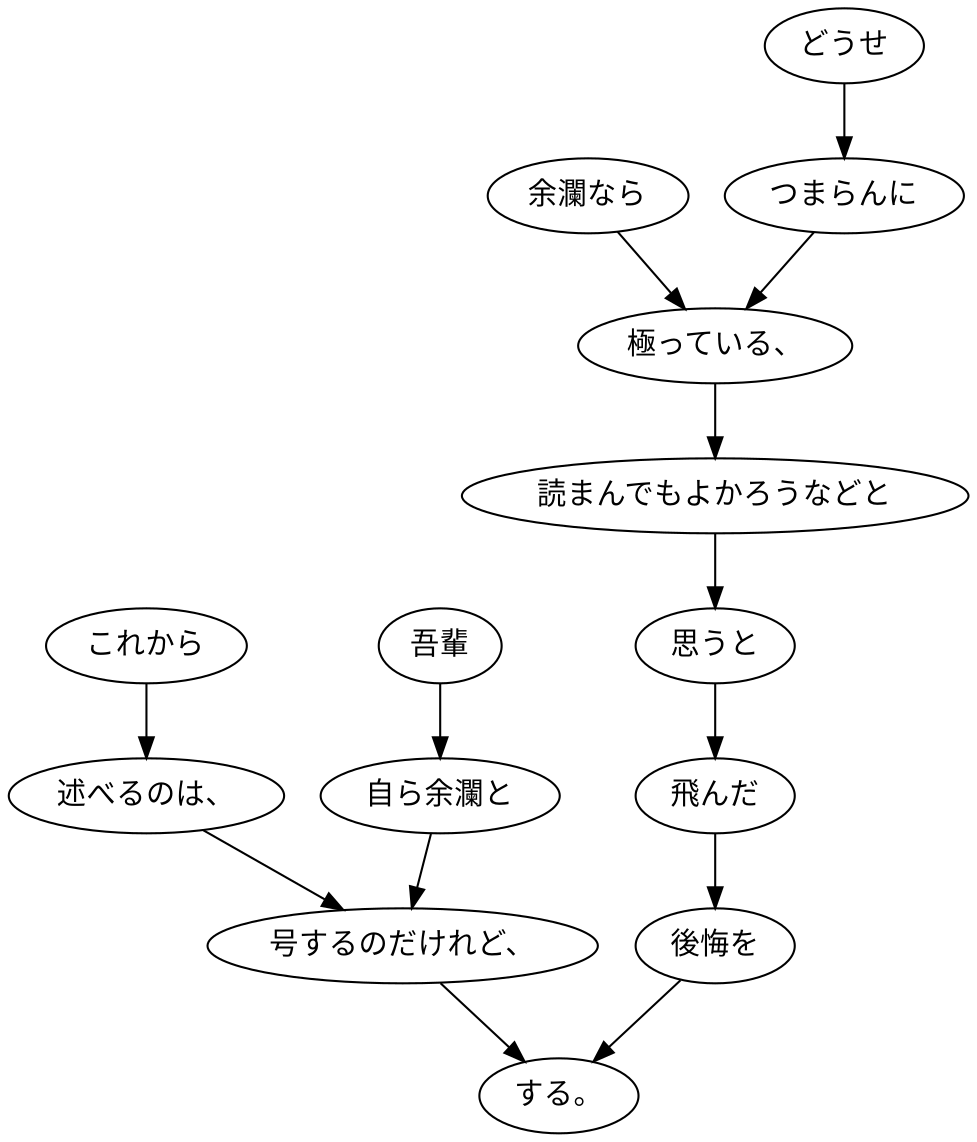 digraph graph5215 {
	node0 [label="これから"];
	node1 [label="述べるのは、"];
	node2 [label="吾輩"];
	node3 [label="自ら余瀾と"];
	node4 [label="号するのだけれど、"];
	node5 [label="余瀾なら"];
	node6 [label="どうせ"];
	node7 [label="つまらんに"];
	node8 [label="極っている、"];
	node9 [label="読まんでもよかろうなどと"];
	node10 [label="思うと"];
	node11 [label="飛んだ"];
	node12 [label="後悔を"];
	node13 [label="する。"];
	node0 -> node1;
	node1 -> node4;
	node2 -> node3;
	node3 -> node4;
	node4 -> node13;
	node5 -> node8;
	node6 -> node7;
	node7 -> node8;
	node8 -> node9;
	node9 -> node10;
	node10 -> node11;
	node11 -> node12;
	node12 -> node13;
}
